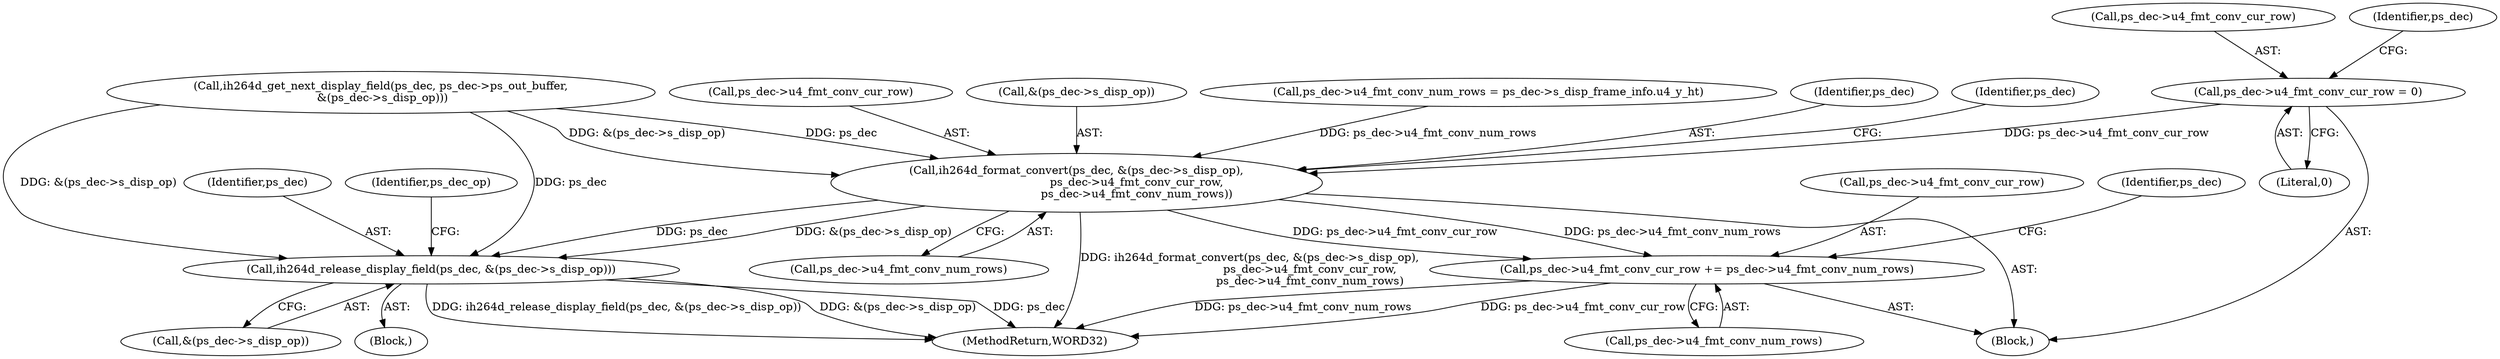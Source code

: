 digraph "0_Android_494561291a503840f385fbcd11d9bc5f4dc502b8@pointer" {
"1000743" [label="(Call,ps_dec->u4_fmt_conv_cur_row = 0)"];
"1000757" [label="(Call,ih264d_format_convert(ps_dec, &(ps_dec->s_disp_op),\n                                  ps_dec->u4_fmt_conv_cur_row,\n                                  ps_dec->u4_fmt_conv_num_rows))"];
"1000769" [label="(Call,ps_dec->u4_fmt_conv_cur_row += ps_dec->u4_fmt_conv_num_rows)"];
"1000781" [label="(Call,ih264d_release_display_field(ps_dec, &(ps_dec->s_disp_op)))"];
"1000748" [label="(Call,ps_dec->u4_fmt_conv_num_rows = ps_dec->s_disp_frame_info.u4_y_ht)"];
"1000758" [label="(Identifier,ps_dec)"];
"1000769" [label="(Call,ps_dec->u4_fmt_conv_cur_row += ps_dec->u4_fmt_conv_num_rows)"];
"1000770" [label="(Call,ps_dec->u4_fmt_conv_cur_row)"];
"1000744" [label="(Call,ps_dec->u4_fmt_conv_cur_row)"];
"1000724" [label="(Block,)"];
"1000750" [label="(Identifier,ps_dec)"];
"1002185" [label="(MethodReturn,WORD32)"];
"1000757" [label="(Call,ih264d_format_convert(ps_dec, &(ps_dec->s_disp_op),\n                                  ps_dec->u4_fmt_conv_cur_row,\n                                  ps_dec->u4_fmt_conv_num_rows))"];
"1000771" [label="(Identifier,ps_dec)"];
"1000773" [label="(Call,ps_dec->u4_fmt_conv_num_rows)"];
"1000783" [label="(Call,&(ps_dec->s_disp_op))"];
"1000781" [label="(Call,ih264d_release_display_field(ps_dec, &(ps_dec->s_disp_op)))"];
"1000782" [label="(Identifier,ps_dec)"];
"1000747" [label="(Literal,0)"];
"1000763" [label="(Call,ps_dec->u4_fmt_conv_cur_row)"];
"1000742" [label="(Block,)"];
"1000789" [label="(Identifier,ps_dec_op)"];
"1000725" [label="(Call,ih264d_get_next_display_field(ps_dec, ps_dec->ps_out_buffer,\n &(ps_dec->s_disp_op)))"];
"1000743" [label="(Call,ps_dec->u4_fmt_conv_cur_row = 0)"];
"1000778" [label="(Identifier,ps_dec)"];
"1000759" [label="(Call,&(ps_dec->s_disp_op))"];
"1000766" [label="(Call,ps_dec->u4_fmt_conv_num_rows)"];
"1000743" -> "1000742"  [label="AST: "];
"1000743" -> "1000747"  [label="CFG: "];
"1000744" -> "1000743"  [label="AST: "];
"1000747" -> "1000743"  [label="AST: "];
"1000750" -> "1000743"  [label="CFG: "];
"1000743" -> "1000757"  [label="DDG: ps_dec->u4_fmt_conv_cur_row"];
"1000757" -> "1000742"  [label="AST: "];
"1000757" -> "1000766"  [label="CFG: "];
"1000758" -> "1000757"  [label="AST: "];
"1000759" -> "1000757"  [label="AST: "];
"1000763" -> "1000757"  [label="AST: "];
"1000766" -> "1000757"  [label="AST: "];
"1000771" -> "1000757"  [label="CFG: "];
"1000757" -> "1002185"  [label="DDG: ih264d_format_convert(ps_dec, &(ps_dec->s_disp_op),\n                                  ps_dec->u4_fmt_conv_cur_row,\n                                  ps_dec->u4_fmt_conv_num_rows)"];
"1000725" -> "1000757"  [label="DDG: ps_dec"];
"1000725" -> "1000757"  [label="DDG: &(ps_dec->s_disp_op)"];
"1000748" -> "1000757"  [label="DDG: ps_dec->u4_fmt_conv_num_rows"];
"1000757" -> "1000769"  [label="DDG: ps_dec->u4_fmt_conv_num_rows"];
"1000757" -> "1000769"  [label="DDG: ps_dec->u4_fmt_conv_cur_row"];
"1000757" -> "1000781"  [label="DDG: ps_dec"];
"1000757" -> "1000781"  [label="DDG: &(ps_dec->s_disp_op)"];
"1000769" -> "1000742"  [label="AST: "];
"1000769" -> "1000773"  [label="CFG: "];
"1000770" -> "1000769"  [label="AST: "];
"1000773" -> "1000769"  [label="AST: "];
"1000778" -> "1000769"  [label="CFG: "];
"1000769" -> "1002185"  [label="DDG: ps_dec->u4_fmt_conv_num_rows"];
"1000769" -> "1002185"  [label="DDG: ps_dec->u4_fmt_conv_cur_row"];
"1000781" -> "1000724"  [label="AST: "];
"1000781" -> "1000783"  [label="CFG: "];
"1000782" -> "1000781"  [label="AST: "];
"1000783" -> "1000781"  [label="AST: "];
"1000789" -> "1000781"  [label="CFG: "];
"1000781" -> "1002185"  [label="DDG: ih264d_release_display_field(ps_dec, &(ps_dec->s_disp_op))"];
"1000781" -> "1002185"  [label="DDG: &(ps_dec->s_disp_op)"];
"1000781" -> "1002185"  [label="DDG: ps_dec"];
"1000725" -> "1000781"  [label="DDG: ps_dec"];
"1000725" -> "1000781"  [label="DDG: &(ps_dec->s_disp_op)"];
}
